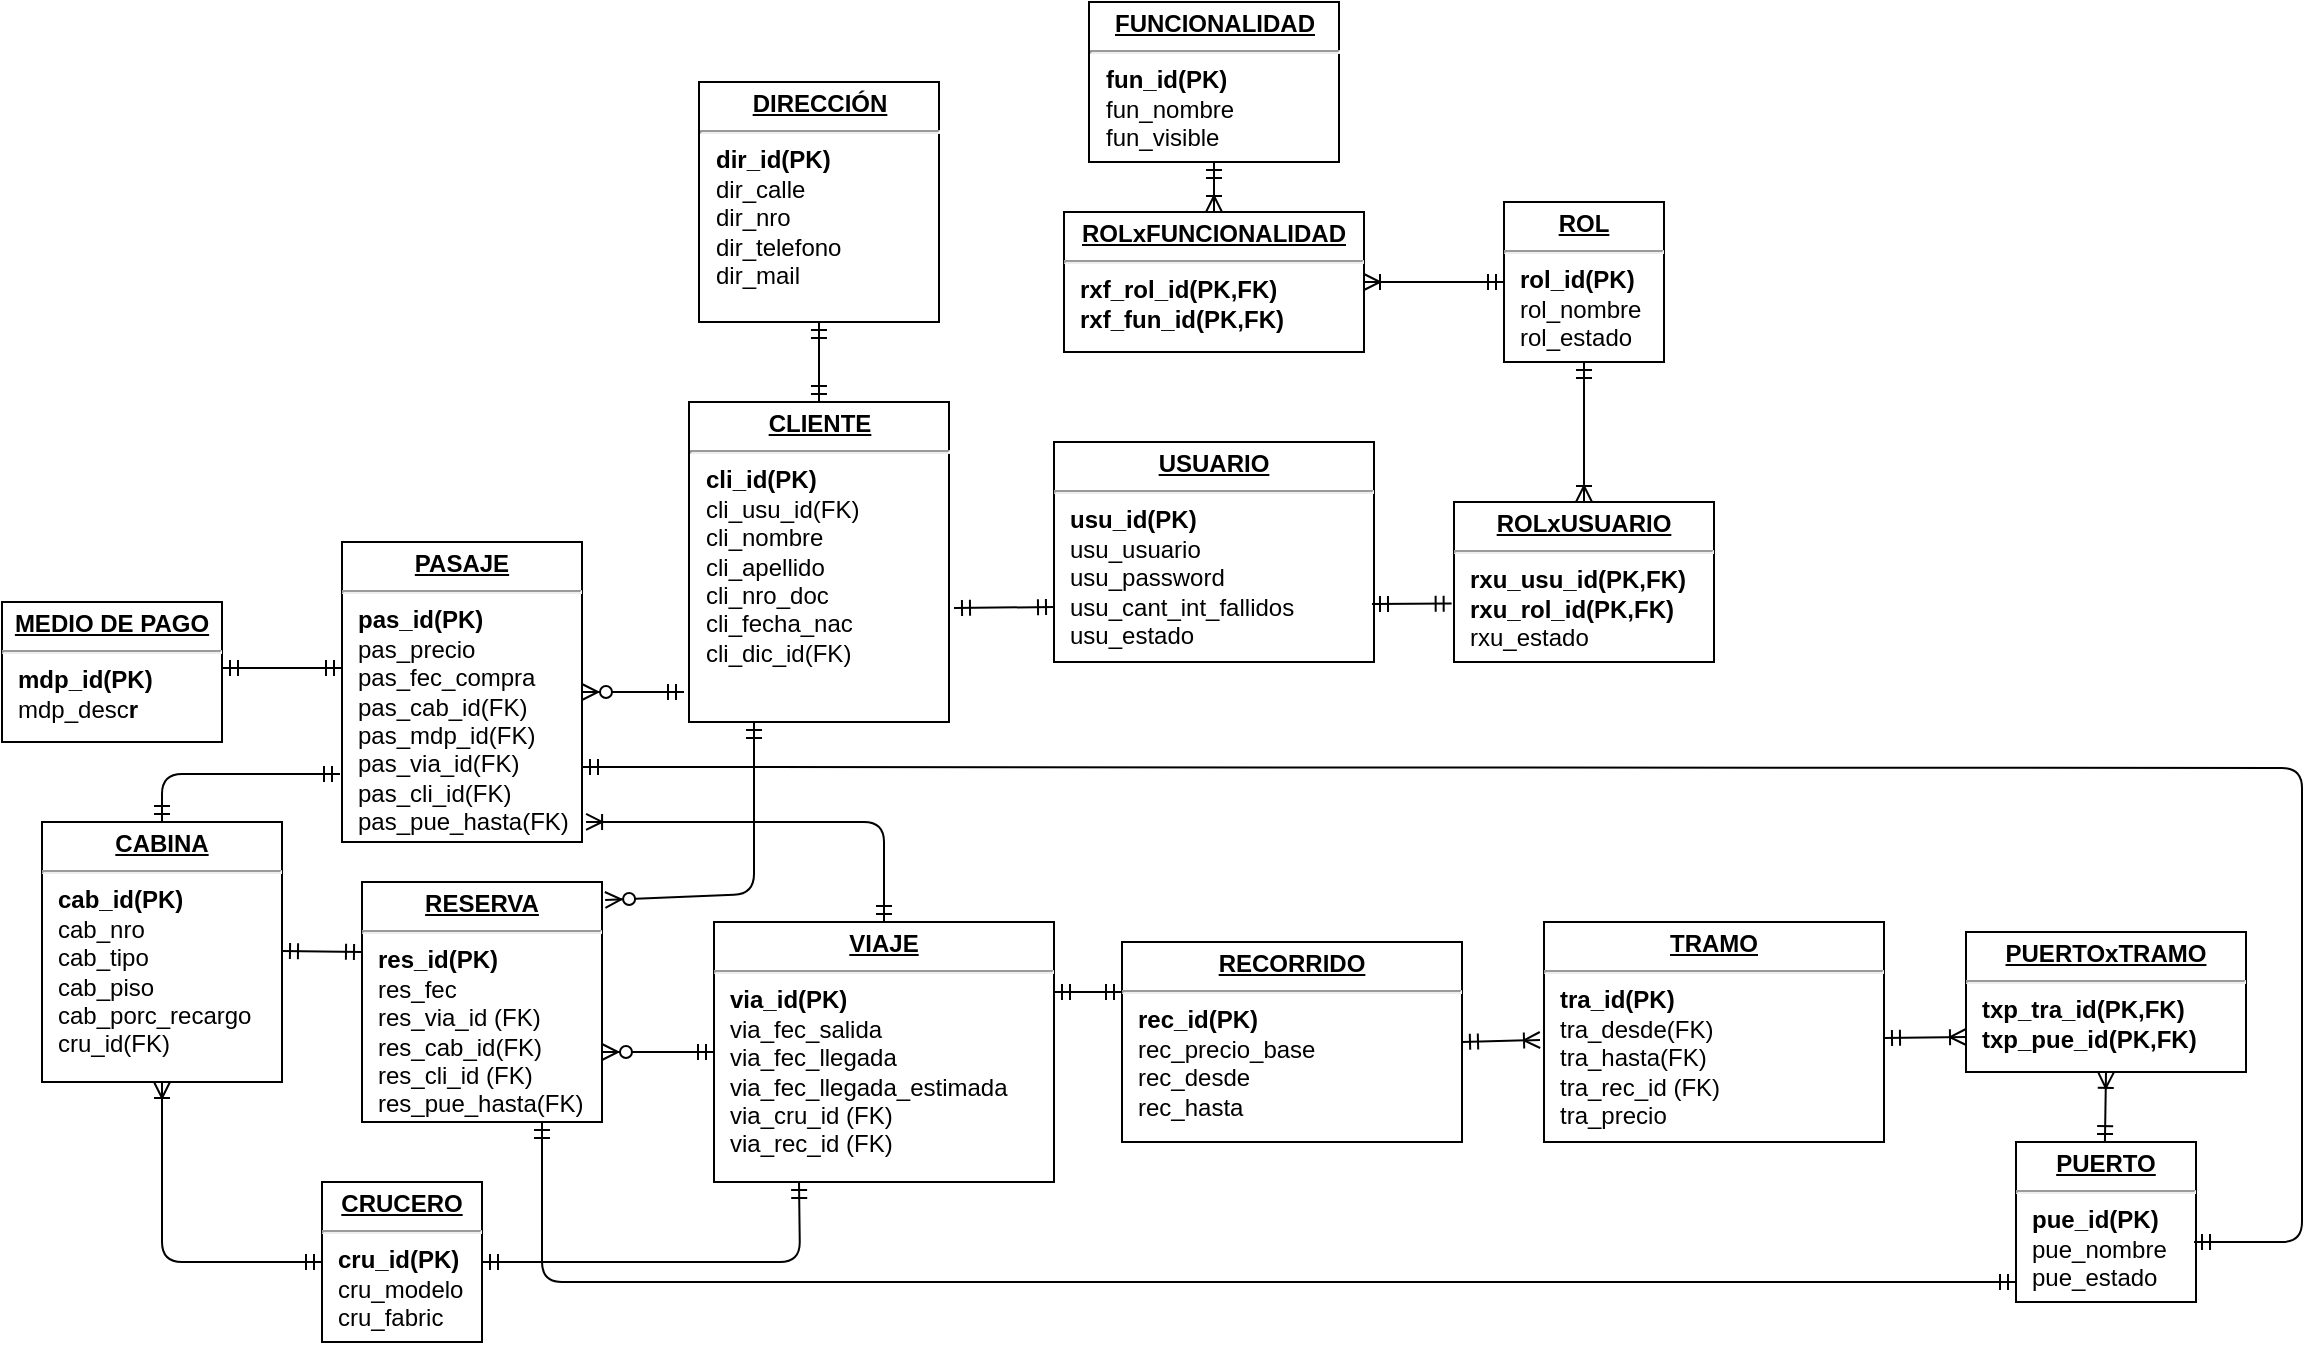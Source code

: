 <mxfile version="10.6.7" type="device"><diagram id="G7cc0eijg_ljVJTMk-F5" name="Page-1"><mxGraphModel dx="2221" dy="793" grid="1" gridSize="10" guides="1" tooltips="1" connect="1" arrows="1" fold="1" page="1" pageScale="1" pageWidth="827" pageHeight="1169" math="0" shadow="0"><root><mxCell id="0"/><mxCell id="1" parent="0"/><mxCell id="Cb81fc_B9MmlHF2-QFJF-2" value="&lt;p style=&quot;margin: 0px ; margin-top: 4px ; text-align: center ; text-decoration: underline&quot;&gt;&lt;b&gt;DIRECCIÓN&lt;/b&gt;&lt;/p&gt;&lt;hr&gt;&lt;p style=&quot;margin: 0px ; margin-left: 8px&quot;&gt;&lt;b&gt;dir_id(PK)&lt;/b&gt;&lt;br&gt;dir_calle&lt;br&gt;dir_nro&lt;/p&gt;&lt;p style=&quot;margin: 0px ; margin-left: 8px&quot;&gt;dir_telefono&lt;/p&gt;&lt;p style=&quot;margin: 0px ; margin-left: 8px&quot;&gt;dir_mail&lt;br&gt;&lt;/p&gt;" style="verticalAlign=top;align=left;overflow=fill;fontSize=12;fontFamily=Helvetica;html=1;" parent="1" vertex="1"><mxGeometry x="-251.5" y="320" width="120" height="120" as="geometry"/></mxCell><mxCell id="Cb81fc_B9MmlHF2-QFJF-3" value="&lt;p style=&quot;margin: 0px ; margin-top: 4px ; text-align: center ; text-decoration: underline&quot;&gt;&lt;b&gt;FUNCIONALIDAD&lt;/b&gt;&lt;br&gt;&lt;/p&gt;&lt;hr&gt;&lt;p style=&quot;margin: 0px ; margin-left: 8px&quot;&gt;&lt;b&gt;fun_id(PK)&lt;/b&gt;&lt;br&gt;fun_nombre&lt;br&gt;fun_visible&lt;/p&gt;" style="verticalAlign=top;align=left;overflow=fill;fontSize=12;fontFamily=Helvetica;html=1;" parent="1" vertex="1"><mxGeometry x="-56.5" y="280" width="125" height="80" as="geometry"/></mxCell><mxCell id="Cb81fc_B9MmlHF2-QFJF-4" value="&lt;p style=&quot;margin: 0px ; margin-top: 4px ; text-align: center ; text-decoration: underline&quot;&gt;&lt;b&gt;ROLxFUNCIONALIDAD&lt;/b&gt;&lt;br&gt;&lt;/p&gt;&lt;hr&gt;&lt;p style=&quot;margin: 0px ; margin-left: 8px&quot;&gt;&lt;b&gt;rxf_rol_id(PK,FK)&lt;/b&gt;&lt;br&gt;&lt;b&gt;rxf_fun_id(PK,FK)&lt;/b&gt;&lt;br&gt;&lt;/p&gt;" style="verticalAlign=top;align=left;overflow=fill;fontSize=12;fontFamily=Helvetica;html=1;" parent="1" vertex="1"><mxGeometry x="-69" y="385" width="150" height="70" as="geometry"/></mxCell><mxCell id="Cb81fc_B9MmlHF2-QFJF-5" value="&lt;p style=&quot;margin: 0px ; margin-top: 4px ; text-align: center ; text-decoration: underline&quot;&gt;&lt;b&gt;ROL&lt;/b&gt;&lt;/p&gt;&lt;hr&gt;&lt;p style=&quot;margin: 0px ; margin-left: 8px&quot;&gt;&lt;b&gt;rol_id(PK)&lt;/b&gt;&lt;br&gt;rol_nombre&lt;br&gt;rol_estado&lt;/p&gt;" style="verticalAlign=top;align=left;overflow=fill;fontSize=12;fontFamily=Helvetica;html=1;" parent="1" vertex="1"><mxGeometry x="151" y="380" width="80" height="80" as="geometry"/></mxCell><mxCell id="Cb81fc_B9MmlHF2-QFJF-6" value="&lt;p style=&quot;margin: 0px ; margin-top: 4px ; text-align: center ; text-decoration: underline&quot;&gt;&lt;b&gt;ROLxUSUARIO&lt;/b&gt;&lt;/p&gt;&lt;hr&gt;&lt;p style=&quot;margin: 0px ; margin-left: 8px&quot;&gt;&lt;b&gt;rxu_usu_id(PK,FK)&lt;/b&gt;&lt;br&gt;&lt;b&gt;rxu_rol_id(PK,FK)&lt;/b&gt;&lt;br&gt;rxu_estado&lt;/p&gt;" style="verticalAlign=top;align=left;overflow=fill;fontSize=12;fontFamily=Helvetica;html=1;" parent="1" vertex="1"><mxGeometry x="126" y="530" width="130" height="80" as="geometry"/></mxCell><mxCell id="Cb81fc_B9MmlHF2-QFJF-7" value="&lt;p style=&quot;margin: 0px ; margin-top: 4px ; text-align: center ; text-decoration: underline&quot;&gt;&lt;b&gt;USUARIO&lt;/b&gt;&lt;/p&gt;&lt;hr&gt;&lt;p style=&quot;margin: 0px ; margin-left: 8px&quot;&gt;&lt;b&gt;usu_id(PK)&lt;/b&gt;&lt;br&gt;usu_usuario&lt;br&gt;usu_password&lt;/p&gt;&lt;p style=&quot;margin: 0px ; margin-left: 8px&quot;&gt;usu_cant_int_fallidos&lt;/p&gt;&lt;p style=&quot;margin: 0px ; margin-left: 8px&quot;&gt;usu_estado&lt;br&gt;&lt;/p&gt;" style="verticalAlign=top;align=left;overflow=fill;fontSize=12;fontFamily=Helvetica;html=1;" parent="1" vertex="1"><mxGeometry x="-74" y="500" width="160" height="110" as="geometry"/></mxCell><mxCell id="Cb81fc_B9MmlHF2-QFJF-8" value="&lt;p style=&quot;margin: 0px ; margin-top: 4px ; text-align: center ; text-decoration: underline&quot;&gt;&lt;b&gt;CLIENTE&lt;/b&gt;&lt;/p&gt;&lt;hr&gt;&lt;p style=&quot;margin: 0px ; margin-left: 8px&quot;&gt;&lt;b&gt;cli_id(PK)&lt;/b&gt;&lt;br&gt;cli_usu_id(FK)&lt;br&gt;cli_nombre&lt;/p&gt;&lt;p style=&quot;margin: 0px ; margin-left: 8px&quot;&gt;cli_apellido&lt;/p&gt;&lt;p style=&quot;margin: 0px ; margin-left: 8px&quot;&gt;cli_nro_doc&lt;/p&gt;&lt;p style=&quot;margin: 0px ; margin-left: 8px&quot;&gt;cli_fecha_nac&lt;/p&gt;&lt;p style=&quot;margin: 0px ; margin-left: 8px&quot;&gt;cli_dic_id(FK)&lt;/p&gt;" style="verticalAlign=top;align=left;overflow=fill;fontSize=12;fontFamily=Helvetica;html=1;gradientColor=#ffffff;" parent="1" vertex="1"><mxGeometry x="-256.5" y="480" width="130" height="160" as="geometry"/></mxCell><mxCell id="Cb81fc_B9MmlHF2-QFJF-11" value="" style="endArrow=ERmandOne;html=1;exitX=0.5;exitY=1;exitDx=0;exitDy=0;entryX=0.5;entryY=0;entryDx=0;entryDy=0;startArrow=ERmandOne;startFill=0;endFill=0;" parent="1" source="Cb81fc_B9MmlHF2-QFJF-2" target="Cb81fc_B9MmlHF2-QFJF-8" edge="1"><mxGeometry width="50" height="50" relative="1" as="geometry"><mxPoint x="-181.5" y="300" as="sourcePoint"/><mxPoint x="-171.5" y="370" as="targetPoint"/></mxGeometry></mxCell><mxCell id="Cb81fc_B9MmlHF2-QFJF-13" value="" style="endArrow=ERmandOne;html=1;entryX=-0.009;entryY=0.635;entryDx=0;entryDy=0;startArrow=ERmandOne;startFill=0;endFill=0;entryPerimeter=0;" parent="1" target="Cb81fc_B9MmlHF2-QFJF-6" edge="1"><mxGeometry width="50" height="50" relative="1" as="geometry"><mxPoint x="85" y="581" as="sourcePoint"/><mxPoint x="388" y="459.5" as="targetPoint"/><Array as="points"/></mxGeometry></mxCell><mxCell id="Cb81fc_B9MmlHF2-QFJF-14" value="" style="endArrow=ERmandOne;html=1;exitX=0.5;exitY=0;exitDx=0;exitDy=0;startArrow=ERoneToMany;startFill=0;endFill=0;entryX=0.5;entryY=1;entryDx=0;entryDy=0;" parent="1" source="Cb81fc_B9MmlHF2-QFJF-6" target="Cb81fc_B9MmlHF2-QFJF-5" edge="1"><mxGeometry width="50" height="50" relative="1" as="geometry"><mxPoint x="287" y="400" as="sourcePoint"/><mxPoint x="296" y="460" as="targetPoint"/></mxGeometry></mxCell><mxCell id="Cb81fc_B9MmlHF2-QFJF-15" value="" style="endArrow=ERoneToMany;html=1;startArrow=ERmandOne;startFill=0;endFill=0;entryX=1;entryY=0.5;entryDx=0;entryDy=0;exitX=0;exitY=0.5;exitDx=0;exitDy=0;" parent="1" source="Cb81fc_B9MmlHF2-QFJF-5" target="Cb81fc_B9MmlHF2-QFJF-4" edge="1"><mxGeometry width="50" height="50" relative="1" as="geometry"><mxPoint x="146" y="421" as="sourcePoint"/><mxPoint x="266" y="350" as="targetPoint"/><Array as="points"/></mxGeometry></mxCell><mxCell id="Cb81fc_B9MmlHF2-QFJF-17" value="" style="endArrow=ERmandOne;html=1;exitX=0.5;exitY=0;exitDx=0;exitDy=0;startArrow=ERoneToMany;startFill=0;endFill=0;entryX=0.5;entryY=1;entryDx=0;entryDy=0;" parent="1" source="Cb81fc_B9MmlHF2-QFJF-4" target="Cb81fc_B9MmlHF2-QFJF-3" edge="1"><mxGeometry width="50" height="50" relative="1" as="geometry"><mxPoint x="266" y="290" as="sourcePoint"/><mxPoint x="347" y="252" as="targetPoint"/><Array as="points"/></mxGeometry></mxCell><mxCell id="Cb81fc_B9MmlHF2-QFJF-21" value="&lt;p style=&quot;margin: 0px ; margin-top: 4px ; text-align: center ; text-decoration: underline&quot;&gt;&lt;b&gt;PASAJE&lt;/b&gt;&lt;/p&gt;&lt;hr&gt;&lt;p style=&quot;margin: 0px ; margin-left: 8px&quot;&gt;&lt;b&gt;pas_id(PK)&lt;/b&gt;&lt;/p&gt;&lt;p style=&quot;margin: 0px ; margin-left: 8px&quot;&gt;pas_precio&lt;br&gt;pas_fec_compra&lt;/p&gt;&lt;p style=&quot;margin: 0px ; margin-left: 8px&quot;&gt;pas_cab_id(FK)&lt;/p&gt;&lt;p style=&quot;margin: 0px ; margin-left: 8px&quot;&gt;pas_mdp_id(FK)&lt;/p&gt;&lt;p style=&quot;margin: 0px ; margin-left: 8px&quot;&gt;pas_via_id(FK)&lt;/p&gt;&lt;p style=&quot;margin: 0px ; margin-left: 8px&quot;&gt;pas_cli_id(FK)&lt;/p&gt;&lt;p style=&quot;margin: 0px ; margin-left: 8px&quot;&gt;pas_pue_hasta(FK)&lt;br&gt;&lt;/p&gt;" style="verticalAlign=top;align=left;overflow=fill;fontSize=12;fontFamily=Helvetica;html=1;" parent="1" vertex="1"><mxGeometry x="-430" y="550" width="120" height="150" as="geometry"/></mxCell><mxCell id="Cb81fc_B9MmlHF2-QFJF-22" value="&lt;p style=&quot;margin: 0px ; margin-top: 4px ; text-align: center ; text-decoration: underline&quot;&gt;&lt;b&gt;RESERVA&lt;/b&gt;&lt;/p&gt;&lt;hr&gt;&lt;p style=&quot;margin: 0px ; margin-left: 8px&quot;&gt;&lt;b&gt;res_id(PK)&lt;/b&gt;&lt;br&gt;res_fec&lt;/p&gt;&lt;p style=&quot;margin: 0px ; margin-left: 8px&quot;&gt;res_via_id (FK)&lt;/p&gt;&lt;p style=&quot;margin: 0px ; margin-left: 8px&quot;&gt;res_cab_id(FK)&lt;br&gt;&lt;/p&gt;&lt;p style=&quot;margin: 0px ; margin-left: 8px&quot;&gt;res_cli_id (FK)&lt;/p&gt;&lt;p style=&quot;margin: 0px ; margin-left: 8px&quot;&gt;res_pue_hasta(FK)&lt;br&gt;&lt;/p&gt;" style="verticalAlign=top;align=left;overflow=fill;fontSize=12;fontFamily=Helvetica;html=1;" parent="1" vertex="1"><mxGeometry x="-420" y="720" width="120" height="120" as="geometry"/></mxCell><mxCell id="Cb81fc_B9MmlHF2-QFJF-23" value="&lt;p style=&quot;margin: 0px ; margin-top: 4px ; text-align: center ; text-decoration: underline&quot;&gt;&lt;b&gt;PUERTO&lt;/b&gt;&lt;/p&gt;&lt;hr&gt;&lt;p style=&quot;margin: 0px ; margin-left: 8px&quot;&gt;&lt;b&gt;pue_id(PK)&lt;/b&gt;&lt;br&gt;pue_nombre&lt;br&gt;pue_estado&lt;/p&gt;" style="verticalAlign=top;align=left;overflow=fill;fontSize=12;fontFamily=Helvetica;html=1;" parent="1" vertex="1"><mxGeometry x="407" y="850" width="90" height="80" as="geometry"/></mxCell><mxCell id="Cb81fc_B9MmlHF2-QFJF-24" value="&lt;p style=&quot;margin: 0px ; margin-top: 4px ; text-align: center ; text-decoration: underline&quot;&gt;&lt;b&gt;RECORRIDO&lt;/b&gt;&lt;/p&gt;&lt;hr&gt;&lt;p style=&quot;margin: 0px ; margin-left: 8px&quot;&gt;&lt;b&gt;rec_id(PK)&lt;/b&gt;&lt;br&gt;rec_precio_base&lt;/p&gt;&lt;p style=&quot;margin: 0px ; margin-left: 8px&quot;&gt;rec_desde&lt;/p&gt;&lt;p style=&quot;margin: 0px ; margin-left: 8px&quot;&gt;rec_hasta&lt;br&gt;&lt;/p&gt;&lt;p style=&quot;margin: 0px ; margin-left: 8px&quot;&gt;&lt;br&gt;&lt;/p&gt;" style="verticalAlign=top;align=left;overflow=fill;fontSize=12;fontFamily=Helvetica;html=1;" parent="1" vertex="1"><mxGeometry x="-40" y="750" width="170" height="100" as="geometry"/></mxCell><mxCell id="Cb81fc_B9MmlHF2-QFJF-25" value="&lt;p style=&quot;margin: 0px ; margin-top: 4px ; text-align: center ; text-decoration: underline&quot;&gt;&lt;b&gt;CRUCERO&lt;/b&gt;&lt;br&gt;&lt;/p&gt;&lt;hr&gt;&lt;p style=&quot;margin: 0px ; margin-left: 8px&quot;&gt;&lt;b&gt;cru_id(PK)&lt;/b&gt;&lt;br&gt;cru_modelo&lt;br&gt;cru_fabric&lt;/p&gt;" style="verticalAlign=top;align=left;overflow=fill;fontSize=12;fontFamily=Helvetica;html=1;" parent="1" vertex="1"><mxGeometry x="-440" y="870" width="80" height="80" as="geometry"/></mxCell><mxCell id="Cb81fc_B9MmlHF2-QFJF-26" value="&lt;p style=&quot;margin: 0px ; margin-top: 4px ; text-align: center ; text-decoration: underline&quot;&gt;&lt;b&gt;CABINA&lt;/b&gt;&lt;/p&gt;&lt;hr&gt;&lt;p style=&quot;margin: 0px ; margin-left: 8px&quot;&gt;&lt;b&gt;cab_id(PK)&lt;/b&gt;&lt;br&gt;&lt;/p&gt;&lt;p style=&quot;margin: 0px ; margin-left: 8px&quot;&gt;cab_nro&lt;br&gt;&lt;/p&gt;&lt;p style=&quot;margin: 0px ; margin-left: 8px&quot;&gt;cab_tipo&lt;/p&gt;&lt;p style=&quot;margin: 0px ; margin-left: 8px&quot;&gt;cab_piso&lt;/p&gt;&lt;p style=&quot;margin: 0px ; margin-left: 8px&quot;&gt;cab_porc_recargo&lt;/p&gt;&lt;p style=&quot;margin: 0px ; margin-left: 8px&quot;&gt;cru_id(FK)&lt;br&gt;&lt;/p&gt;" style="verticalAlign=top;align=left;overflow=fill;fontSize=12;fontFamily=Helvetica;html=1;" parent="1" vertex="1"><mxGeometry x="-580" y="690" width="120" height="130" as="geometry"/></mxCell><mxCell id="Cb81fc_B9MmlHF2-QFJF-27" value="" style="endArrow=ERoneToMany;html=1;exitX=0;exitY=0.5;exitDx=0;exitDy=0;startArrow=ERmandOne;startFill=0;endFill=0;entryX=0.5;entryY=1;entryDx=0;entryDy=0;" parent="1" source="Cb81fc_B9MmlHF2-QFJF-25" target="Cb81fc_B9MmlHF2-QFJF-26" edge="1"><mxGeometry width="50" height="50" relative="1" as="geometry"><mxPoint x="-215" y="285" as="sourcePoint"/><mxPoint x="-67" y="230" as="targetPoint"/><Array as="points"><mxPoint x="-520" y="910"/></Array></mxGeometry></mxCell><mxCell id="Cb81fc_B9MmlHF2-QFJF-32" value="&lt;p style=&quot;margin: 0px ; margin-top: 4px ; text-align: center ; text-decoration: underline&quot;&gt;&lt;b&gt;VIAJE&lt;/b&gt;&lt;/p&gt;&lt;hr&gt;&lt;p style=&quot;margin: 0px ; margin-left: 8px&quot;&gt;&lt;b&gt;via_id(PK)&lt;/b&gt;&lt;br&gt;via_fec_salida&lt;/p&gt;&lt;p style=&quot;margin: 0px ; margin-left: 8px&quot;&gt;via_fec_llegada&lt;/p&gt;&lt;p style=&quot;margin: 0px ; margin-left: 8px&quot;&gt;via_fec_llegada_estimada&lt;/p&gt;&lt;p style=&quot;margin: 0px ; margin-left: 8px&quot;&gt;via_cru_id (FK)&lt;/p&gt;&lt;p style=&quot;margin: 0px ; margin-left: 8px&quot;&gt;via_rec_id (FK)&lt;br&gt;&lt;/p&gt;" style="verticalAlign=top;align=left;overflow=fill;fontSize=12;fontFamily=Helvetica;html=1;" parent="1" vertex="1"><mxGeometry x="-244" y="740" width="170" height="130" as="geometry"/></mxCell><mxCell id="Cb81fc_B9MmlHF2-QFJF-33" value="&lt;p style=&quot;margin: 0px ; margin-top: 4px ; text-align: center ; text-decoration: underline&quot;&gt;&lt;b&gt;PUERTOxTRAMO&lt;/b&gt;&lt;br&gt;&lt;/p&gt;&lt;hr&gt;&lt;p style=&quot;margin: 0px ; margin-left: 8px&quot;&gt;&lt;b&gt;txp_tra_id(PK,FK)&lt;/b&gt;&lt;/p&gt;&lt;p style=&quot;margin: 0px ; margin-left: 8px&quot;&gt;&lt;b&gt;txp_pue_id(PK,FK)&lt;/b&gt;&lt;/p&gt;" style="verticalAlign=top;align=left;overflow=fill;fontSize=12;fontFamily=Helvetica;html=1;" parent="1" vertex="1"><mxGeometry x="382" y="745" width="140" height="70" as="geometry"/></mxCell><mxCell id="Cb81fc_B9MmlHF2-QFJF-34" value="&lt;p style=&quot;margin: 0px ; margin-top: 4px ; text-align: center ; text-decoration: underline&quot;&gt;&lt;b&gt;MEDIO DE PAGO&lt;br&gt;&lt;/b&gt;&lt;/p&gt;&lt;hr&gt;&lt;p style=&quot;margin: 0px ; margin-left: 8px&quot;&gt;&lt;b&gt;mdp_id(PK)&lt;/b&gt;&lt;/p&gt;&lt;p style=&quot;margin: 0px ; margin-left: 8px&quot;&gt;mdp_desc&lt;b&gt;r&lt;br&gt;&lt;/b&gt;&lt;/p&gt;" style="verticalAlign=top;align=left;overflow=fill;fontSize=12;fontFamily=Helvetica;html=1;" parent="1" vertex="1"><mxGeometry x="-600" y="580" width="110" height="70" as="geometry"/></mxCell><mxCell id="Cb81fc_B9MmlHF2-QFJF-35" value="" style="endArrow=ERmandOne;html=1;startArrow=ERmandOne;startFill=0;endFill=0;" parent="1" edge="1"><mxGeometry width="50" height="50" relative="1" as="geometry"><mxPoint x="-490" y="613" as="sourcePoint"/><mxPoint x="-430" y="613" as="targetPoint"/><Array as="points"/></mxGeometry></mxCell><mxCell id="Cb81fc_B9MmlHF2-QFJF-36" value="&lt;p style=&quot;margin: 0px ; margin-top: 4px ; text-align: center ; text-decoration: underline&quot;&gt;&lt;b&gt;TRAMO&lt;/b&gt;&lt;/p&gt;&lt;hr&gt;&lt;p style=&quot;margin: 0px ; margin-left: 8px&quot;&gt;&lt;b&gt;tra_id(PK)&lt;/b&gt;&lt;/p&gt;&lt;p style=&quot;margin: 0px ; margin-left: 8px&quot;&gt;tra_desde(FK)&lt;/p&gt;&lt;p style=&quot;margin: 0px ; margin-left: 8px&quot;&gt;tra_hasta(FK)&lt;/p&gt;&lt;p style=&quot;margin: 0px ; margin-left: 8px&quot;&gt;tra_rec_id (FK)&lt;/p&gt;&lt;p style=&quot;margin: 0px ; margin-left: 8px&quot;&gt;tra_precio&lt;br&gt;&lt;/p&gt;" style="verticalAlign=top;align=left;overflow=fill;fontSize=12;fontFamily=Helvetica;html=1;" parent="1" vertex="1"><mxGeometry x="171" y="740" width="170" height="110" as="geometry"/></mxCell><mxCell id="Cb81fc_B9MmlHF2-QFJF-37" value="" style="endArrow=ERoneToMany;html=1;exitX=0.494;exitY=0;exitDx=0;exitDy=0;startArrow=ERmandOne;startFill=0;endFill=0;entryX=0.5;entryY=1;entryDx=0;entryDy=0;exitPerimeter=0;" parent="1" source="Cb81fc_B9MmlHF2-QFJF-23" target="Cb81fc_B9MmlHF2-QFJF-33" edge="1"><mxGeometry width="50" height="50" relative="1" as="geometry"><mxPoint x="-28.5" y="675" as="sourcePoint"/><mxPoint x="-28.5" y="605" as="targetPoint"/><Array as="points"/></mxGeometry></mxCell><mxCell id="Cb81fc_B9MmlHF2-QFJF-39" value="" style="endArrow=ERoneToMany;html=1;startArrow=ERmandOne;startFill=0;endFill=0;entryX=0;entryY=0.75;entryDx=0;entryDy=0;" parent="1" target="Cb81fc_B9MmlHF2-QFJF-33" edge="1"><mxGeometry width="50" height="50" relative="1" as="geometry"><mxPoint x="341" y="798" as="sourcePoint"/><mxPoint x="377.5" y="575" as="targetPoint"/><Array as="points"/></mxGeometry></mxCell><mxCell id="Cb81fc_B9MmlHF2-QFJF-40" value="" style="endArrow=ERoneToMany;html=1;startArrow=ERmandOne;startFill=0;endFill=0;exitX=1;exitY=0.5;exitDx=0;exitDy=0;" parent="1" source="Cb81fc_B9MmlHF2-QFJF-24" edge="1"><mxGeometry width="50" height="50" relative="1" as="geometry"><mxPoint x="14" y="630" as="sourcePoint"/><mxPoint x="169" y="799" as="targetPoint"/><Array as="points"/></mxGeometry></mxCell><mxCell id="fT14NCqj82e9odpbd2Lg-2" value="" style="endArrow=ERmandOne;html=1;startArrow=ERmandOne;startFill=0;endFill=0;entryX=0.5;entryY=0;entryDx=0;entryDy=0;" parent="1" target="Cb81fc_B9MmlHF2-QFJF-26" edge="1"><mxGeometry width="50" height="50" relative="1" as="geometry"><mxPoint x="-431" y="666" as="sourcePoint"/><mxPoint x="-620" y="645" as="targetPoint"/><Array as="points"><mxPoint x="-520" y="666"/></Array></mxGeometry></mxCell><mxCell id="fT14NCqj82e9odpbd2Lg-3" value="" style="endArrow=ERmandOne;html=1;startArrow=ERoneToMany;startFill=0;endFill=0;entryX=0.5;entryY=0;entryDx=0;entryDy=0;exitX=1.017;exitY=0.933;exitDx=0;exitDy=0;exitPerimeter=0;" parent="1" source="Cb81fc_B9MmlHF2-QFJF-21" target="Cb81fc_B9MmlHF2-QFJF-32" edge="1"><mxGeometry width="50" height="50" relative="1" as="geometry"><mxPoint x="-311" y="627" as="sourcePoint"/><mxPoint x="-280" y="584" as="targetPoint"/><Array as="points"><mxPoint x="-159" y="690"/></Array></mxGeometry></mxCell><mxCell id="fT14NCqj82e9odpbd2Lg-6" value="" style="endArrow=ERmandOne;html=1;startArrow=ERmandOne;startFill=0;endFill=0;" parent="1" edge="1"><mxGeometry width="50" height="50" relative="1" as="geometry"><mxPoint x="-74" y="775" as="sourcePoint"/><mxPoint x="-40" y="775" as="targetPoint"/><Array as="points"/></mxGeometry></mxCell><mxCell id="zX12MsKvAwOEFCbyolI9-1" value="" style="endArrow=ERmandOne;html=1;entryX=1;entryY=0.5;entryDx=0;entryDy=0;startArrow=ERmandOne;startFill=0;endFill=0;exitX=0.25;exitY=1;exitDx=0;exitDy=0;" edge="1" parent="1" source="Cb81fc_B9MmlHF2-QFJF-32" target="Cb81fc_B9MmlHF2-QFJF-25"><mxGeometry width="50" height="50" relative="1" as="geometry"><mxPoint x="-390" y="885" as="sourcePoint"/><mxPoint x="-480.029" y="754.529" as="targetPoint"/><Array as="points"><mxPoint x="-201" y="910"/></Array></mxGeometry></mxCell><mxCell id="zX12MsKvAwOEFCbyolI9-2" value="" style="endArrow=ERmandOne;html=1;startArrow=ERzeroToMany;startFill=1;endFill=0;exitX=1;exitY=0.5;exitDx=0;exitDy=0;" edge="1" parent="1" source="Cb81fc_B9MmlHF2-QFJF-21"><mxGeometry width="50" height="50" relative="1" as="geometry"><mxPoint x="40" y="614" as="sourcePoint"/><mxPoint x="-259" y="625" as="targetPoint"/><Array as="points"/></mxGeometry></mxCell><mxCell id="zX12MsKvAwOEFCbyolI9-3" value="" style="endArrow=ERmandOne;html=1;startArrow=ERmandOne;startFill=0;endFill=0;entryX=0;entryY=0.75;entryDx=0;entryDy=0;" edge="1" parent="1" target="Cb81fc_B9MmlHF2-QFJF-7"><mxGeometry width="50" height="50" relative="1" as="geometry"><mxPoint x="-124" y="583" as="sourcePoint"/><mxPoint x="-67" y="597" as="targetPoint"/><Array as="points"/></mxGeometry></mxCell><mxCell id="zX12MsKvAwOEFCbyolI9-6" value="" style="endArrow=ERmandOne;html=1;startArrow=ERzeroToMany;startFill=1;endFill=0;exitX=1.013;exitY=0.075;exitDx=0;exitDy=0;entryX=0.25;entryY=1;entryDx=0;entryDy=0;exitPerimeter=0;" edge="1" parent="1" source="Cb81fc_B9MmlHF2-QFJF-22" target="Cb81fc_B9MmlHF2-QFJF-8"><mxGeometry width="50" height="50" relative="1" as="geometry"><mxPoint x="-320" y="500" as="sourcePoint"/><mxPoint x="-170" y="670" as="targetPoint"/><Array as="points"><mxPoint x="-224" y="726"/></Array></mxGeometry></mxCell><mxCell id="zX12MsKvAwOEFCbyolI9-7" value="" style="endArrow=ERmandOne;html=1;exitX=1;exitY=0.5;exitDx=0;exitDy=0;startArrow=ERmandOne;startFill=0;endFill=0;" edge="1" parent="1"><mxGeometry width="50" height="50" relative="1" as="geometry"><mxPoint x="-460" y="754.5" as="sourcePoint"/><mxPoint x="-420" y="755" as="targetPoint"/><Array as="points"/></mxGeometry></mxCell><mxCell id="zX12MsKvAwOEFCbyolI9-8" value="" style="endArrow=ERmandOne;html=1;startArrow=ERzeroToMany;startFill=1;endFill=0;entryX=0;entryY=0.5;entryDx=0;entryDy=0;" edge="1" parent="1" target="Cb81fc_B9MmlHF2-QFJF-32"><mxGeometry width="50" height="50" relative="1" as="geometry"><mxPoint x="-300" y="805" as="sourcePoint"/><mxPoint x="-246" y="777" as="targetPoint"/><Array as="points"/></mxGeometry></mxCell><mxCell id="zX12MsKvAwOEFCbyolI9-9" value="" style="endArrow=ERmandOne;html=1;startArrow=ERmandOne;startFill=0;endFill=0;exitX=1;exitY=0.75;exitDx=0;exitDy=0;entryX=0.989;entryY=0.625;entryDx=0;entryDy=0;entryPerimeter=0;" edge="1" parent="1" source="Cb81fc_B9MmlHF2-QFJF-21" target="Cb81fc_B9MmlHF2-QFJF-23"><mxGeometry width="50" height="50" relative="1" as="geometry"><mxPoint x="-120" y="670" as="sourcePoint"/><mxPoint x="550" y="960" as="targetPoint"/><Array as="points"><mxPoint x="550" y="663"/><mxPoint x="550" y="900"/></Array></mxGeometry></mxCell><mxCell id="zX12MsKvAwOEFCbyolI9-10" value="" style="endArrow=ERmandOne;html=1;startArrow=ERmandOne;startFill=0;endFill=0;exitX=0.75;exitY=1;exitDx=0;exitDy=0;entryX=0;entryY=0.875;entryDx=0;entryDy=0;entryPerimeter=0;" edge="1" parent="1" source="Cb81fc_B9MmlHF2-QFJF-22" target="Cb81fc_B9MmlHF2-QFJF-23"><mxGeometry width="50" height="50" relative="1" as="geometry"><mxPoint x="-200.5" y="910" as="sourcePoint"/><mxPoint x="-126.5" y="997" as="targetPoint"/><Array as="points"><mxPoint x="-330" y="920"/></Array></mxGeometry></mxCell></root></mxGraphModel></diagram></mxfile>